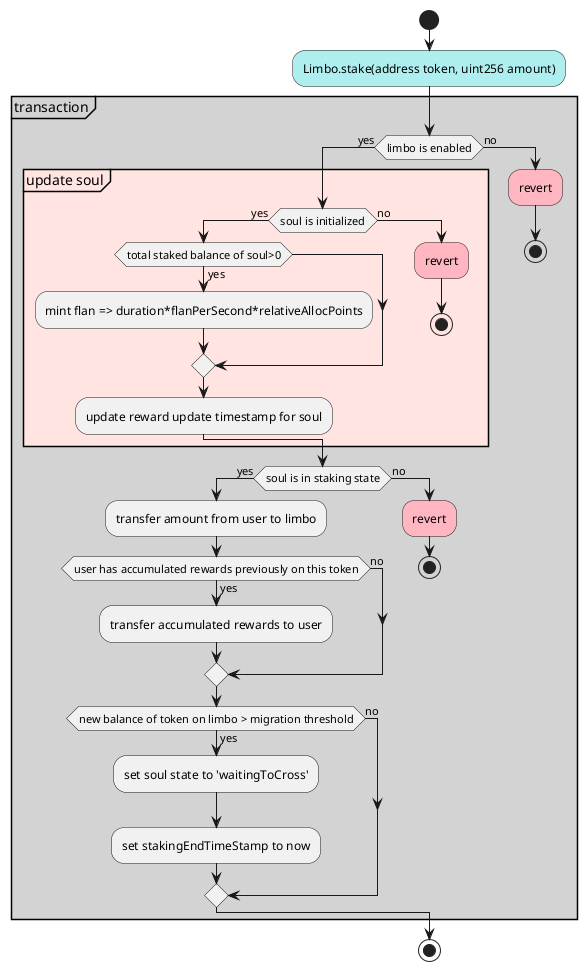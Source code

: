 @startuml
start
#PaleTurquoise:Limbo.stake(address token, uint256 amount);
partition #LightGrey "transaction"{
    if(limbo is enabled) then(yes)
        partition #MistyRose "update soul"{
            if(soul is initialized) then (yes)
                if(total staked balance of soul>0) then(yes)
                    :mint flan => duration*flanPerSecond*relativeAllocPoints;
                endif
                :update reward update timestamp for soul;
            else (no)
                #lightpink:revert;
                stop
            endif
        }
        if(soul is in staking state) then (yes)
            'main sequence
            :transfer amount from user to limbo;
            if(user has accumulated rewards previously on this token) then (yes)
                :transfer accumulated rewards to user;
            else(no)

            endif
            if (new balance of token on limbo > migration threshold) then (yes)
                :set soul state to 'waitingToCross';
                :set stakingEndTimeStamp to now;
            else (no)
            endif

        else (no)
            #lightpink:revert;
            stop
        endif
    else (no)
        #lightpink:revert;
        stop
    endif
}
stop
@enduml